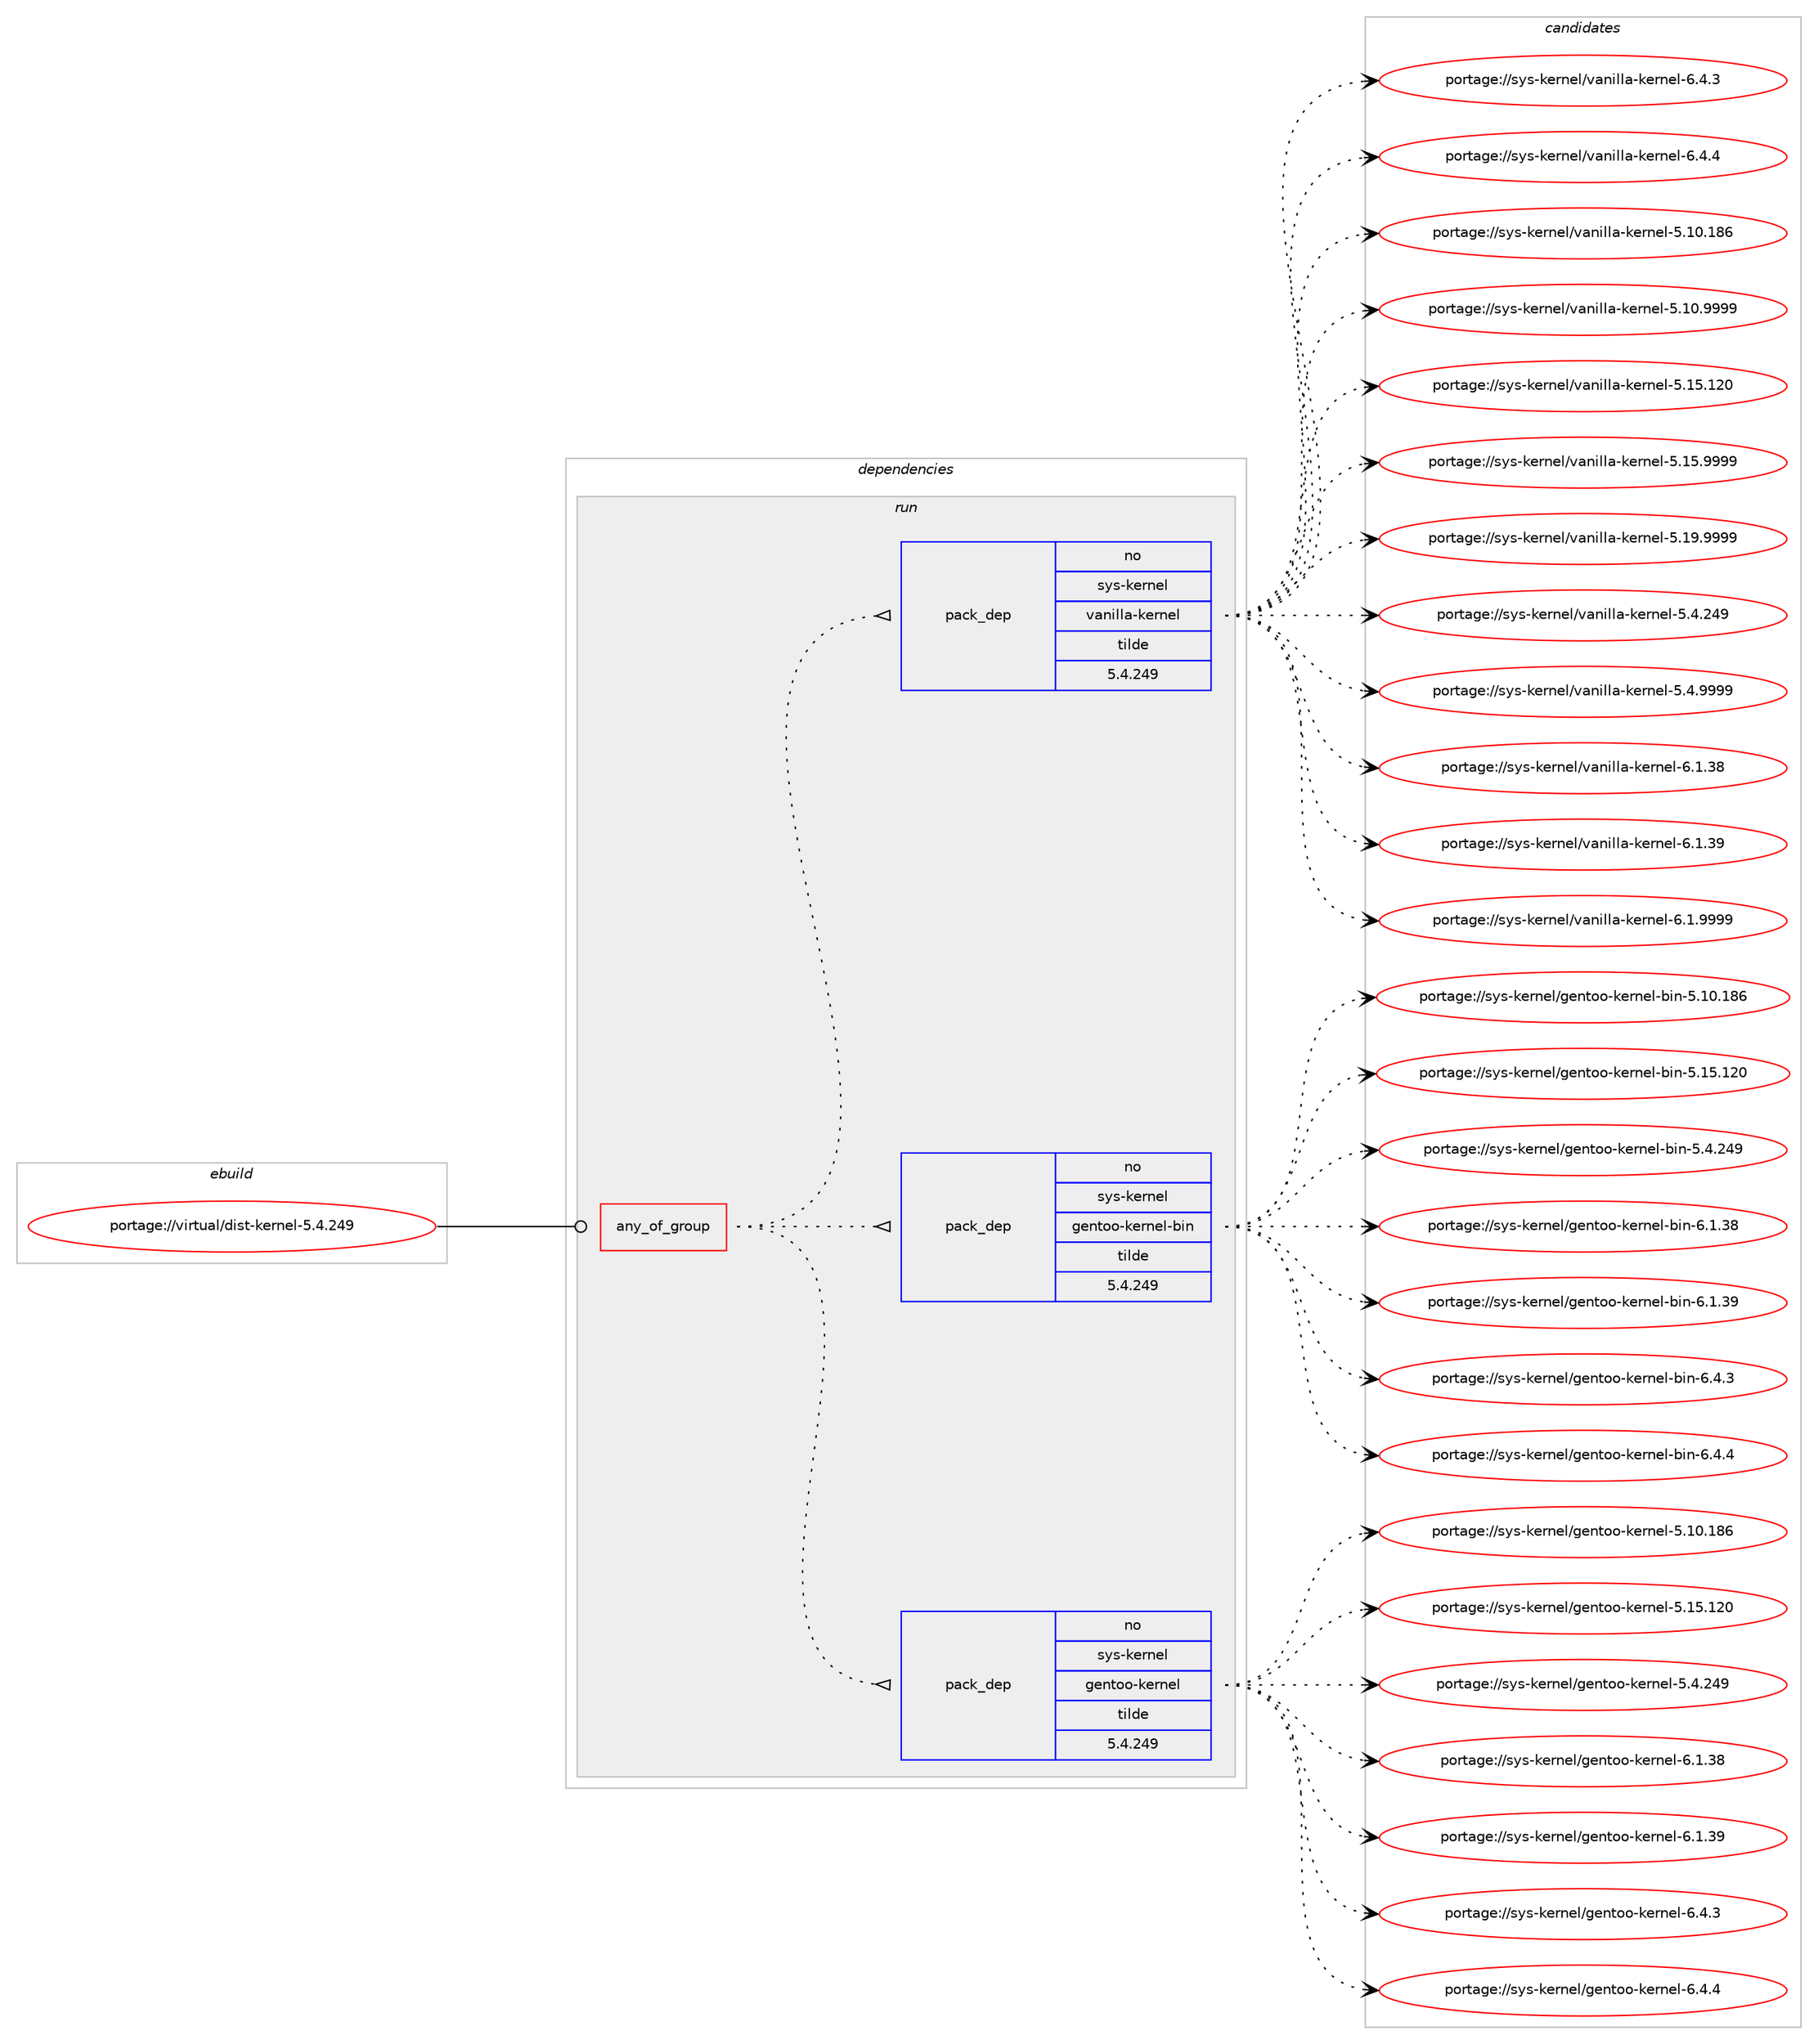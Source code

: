 digraph prolog {

# *************
# Graph options
# *************

newrank=true;
concentrate=true;
compound=true;
graph [rankdir=LR,fontname=Helvetica,fontsize=10,ranksep=1.5];#, ranksep=2.5, nodesep=0.2];
edge  [arrowhead=vee];
node  [fontname=Helvetica,fontsize=10];

# **********
# The ebuild
# **********

subgraph cluster_leftcol {
color=gray;
rank=same;
label=<<i>ebuild</i>>;
id [label="portage://virtual/dist-kernel-5.4.249", color=red, width=4, href="../virtual/dist-kernel-5.4.249.svg"];
}

# ****************
# The dependencies
# ****************

subgraph cluster_midcol {
color=gray;
label=<<i>dependencies</i>>;
subgraph cluster_compile {
fillcolor="#eeeeee";
style=filled;
label=<<i>compile</i>>;
}
subgraph cluster_compileandrun {
fillcolor="#eeeeee";
style=filled;
label=<<i>compile and run</i>>;
}
subgraph cluster_run {
fillcolor="#eeeeee";
style=filled;
label=<<i>run</i>>;
subgraph any13 {
dependency363 [label=<<TABLE BORDER="0" CELLBORDER="1" CELLSPACING="0" CELLPADDING="4"><TR><TD CELLPADDING="10">any_of_group</TD></TR></TABLE>>, shape=none, color=red];subgraph pack194 {
dependency364 [label=<<TABLE BORDER="0" CELLBORDER="1" CELLSPACING="0" CELLPADDING="4" WIDTH="220"><TR><TD ROWSPAN="6" CELLPADDING="30">pack_dep</TD></TR><TR><TD WIDTH="110">no</TD></TR><TR><TD>sys-kernel</TD></TR><TR><TD>gentoo-kernel</TD></TR><TR><TD>tilde</TD></TR><TR><TD>5.4.249</TD></TR></TABLE>>, shape=none, color=blue];
}
dependency363:e -> dependency364:w [weight=20,style="dotted",arrowhead="oinv"];
subgraph pack195 {
dependency365 [label=<<TABLE BORDER="0" CELLBORDER="1" CELLSPACING="0" CELLPADDING="4" WIDTH="220"><TR><TD ROWSPAN="6" CELLPADDING="30">pack_dep</TD></TR><TR><TD WIDTH="110">no</TD></TR><TR><TD>sys-kernel</TD></TR><TR><TD>gentoo-kernel-bin</TD></TR><TR><TD>tilde</TD></TR><TR><TD>5.4.249</TD></TR></TABLE>>, shape=none, color=blue];
}
dependency363:e -> dependency365:w [weight=20,style="dotted",arrowhead="oinv"];
subgraph pack196 {
dependency366 [label=<<TABLE BORDER="0" CELLBORDER="1" CELLSPACING="0" CELLPADDING="4" WIDTH="220"><TR><TD ROWSPAN="6" CELLPADDING="30">pack_dep</TD></TR><TR><TD WIDTH="110">no</TD></TR><TR><TD>sys-kernel</TD></TR><TR><TD>vanilla-kernel</TD></TR><TR><TD>tilde</TD></TR><TR><TD>5.4.249</TD></TR></TABLE>>, shape=none, color=blue];
}
dependency363:e -> dependency366:w [weight=20,style="dotted",arrowhead="oinv"];
}
id:e -> dependency363:w [weight=20,style="solid",arrowhead="odot"];
}
}

# **************
# The candidates
# **************

subgraph cluster_choices {
rank=same;
color=gray;
label=<<i>candidates</i>>;

subgraph choice194 {
color=black;
nodesep=1;
choice115121115451071011141101011084710310111011611111145107101114110101108455346494846495654 [label="portage://sys-kernel/gentoo-kernel-5.10.186", color=red, width=4,href="../sys-kernel/gentoo-kernel-5.10.186.svg"];
choice115121115451071011141101011084710310111011611111145107101114110101108455346495346495048 [label="portage://sys-kernel/gentoo-kernel-5.15.120", color=red, width=4,href="../sys-kernel/gentoo-kernel-5.15.120.svg"];
choice1151211154510710111411010110847103101110116111111451071011141101011084553465246505257 [label="portage://sys-kernel/gentoo-kernel-5.4.249", color=red, width=4,href="../sys-kernel/gentoo-kernel-5.4.249.svg"];
choice11512111545107101114110101108471031011101161111114510710111411010110845544649465156 [label="portage://sys-kernel/gentoo-kernel-6.1.38", color=red, width=4,href="../sys-kernel/gentoo-kernel-6.1.38.svg"];
choice11512111545107101114110101108471031011101161111114510710111411010110845544649465157 [label="portage://sys-kernel/gentoo-kernel-6.1.39", color=red, width=4,href="../sys-kernel/gentoo-kernel-6.1.39.svg"];
choice115121115451071011141101011084710310111011611111145107101114110101108455446524651 [label="portage://sys-kernel/gentoo-kernel-6.4.3", color=red, width=4,href="../sys-kernel/gentoo-kernel-6.4.3.svg"];
choice115121115451071011141101011084710310111011611111145107101114110101108455446524652 [label="portage://sys-kernel/gentoo-kernel-6.4.4", color=red, width=4,href="../sys-kernel/gentoo-kernel-6.4.4.svg"];
dependency364:e -> choice115121115451071011141101011084710310111011611111145107101114110101108455346494846495654:w [style=dotted,weight="100"];
dependency364:e -> choice115121115451071011141101011084710310111011611111145107101114110101108455346495346495048:w [style=dotted,weight="100"];
dependency364:e -> choice1151211154510710111411010110847103101110116111111451071011141101011084553465246505257:w [style=dotted,weight="100"];
dependency364:e -> choice11512111545107101114110101108471031011101161111114510710111411010110845544649465156:w [style=dotted,weight="100"];
dependency364:e -> choice11512111545107101114110101108471031011101161111114510710111411010110845544649465157:w [style=dotted,weight="100"];
dependency364:e -> choice115121115451071011141101011084710310111011611111145107101114110101108455446524651:w [style=dotted,weight="100"];
dependency364:e -> choice115121115451071011141101011084710310111011611111145107101114110101108455446524652:w [style=dotted,weight="100"];
}
subgraph choice195 {
color=black;
nodesep=1;
choice1151211154510710111411010110847103101110116111111451071011141101011084598105110455346494846495654 [label="portage://sys-kernel/gentoo-kernel-bin-5.10.186", color=red, width=4,href="../sys-kernel/gentoo-kernel-bin-5.10.186.svg"];
choice1151211154510710111411010110847103101110116111111451071011141101011084598105110455346495346495048 [label="portage://sys-kernel/gentoo-kernel-bin-5.15.120", color=red, width=4,href="../sys-kernel/gentoo-kernel-bin-5.15.120.svg"];
choice11512111545107101114110101108471031011101161111114510710111411010110845981051104553465246505257 [label="portage://sys-kernel/gentoo-kernel-bin-5.4.249", color=red, width=4,href="../sys-kernel/gentoo-kernel-bin-5.4.249.svg"];
choice115121115451071011141101011084710310111011611111145107101114110101108459810511045544649465156 [label="portage://sys-kernel/gentoo-kernel-bin-6.1.38", color=red, width=4,href="../sys-kernel/gentoo-kernel-bin-6.1.38.svg"];
choice115121115451071011141101011084710310111011611111145107101114110101108459810511045544649465157 [label="portage://sys-kernel/gentoo-kernel-bin-6.1.39", color=red, width=4,href="../sys-kernel/gentoo-kernel-bin-6.1.39.svg"];
choice1151211154510710111411010110847103101110116111111451071011141101011084598105110455446524651 [label="portage://sys-kernel/gentoo-kernel-bin-6.4.3", color=red, width=4,href="../sys-kernel/gentoo-kernel-bin-6.4.3.svg"];
choice1151211154510710111411010110847103101110116111111451071011141101011084598105110455446524652 [label="portage://sys-kernel/gentoo-kernel-bin-6.4.4", color=red, width=4,href="../sys-kernel/gentoo-kernel-bin-6.4.4.svg"];
dependency365:e -> choice1151211154510710111411010110847103101110116111111451071011141101011084598105110455346494846495654:w [style=dotted,weight="100"];
dependency365:e -> choice1151211154510710111411010110847103101110116111111451071011141101011084598105110455346495346495048:w [style=dotted,weight="100"];
dependency365:e -> choice11512111545107101114110101108471031011101161111114510710111411010110845981051104553465246505257:w [style=dotted,weight="100"];
dependency365:e -> choice115121115451071011141101011084710310111011611111145107101114110101108459810511045544649465156:w [style=dotted,weight="100"];
dependency365:e -> choice115121115451071011141101011084710310111011611111145107101114110101108459810511045544649465157:w [style=dotted,weight="100"];
dependency365:e -> choice1151211154510710111411010110847103101110116111111451071011141101011084598105110455446524651:w [style=dotted,weight="100"];
dependency365:e -> choice1151211154510710111411010110847103101110116111111451071011141101011084598105110455446524652:w [style=dotted,weight="100"];
}
subgraph choice196 {
color=black;
nodesep=1;
choice1151211154510710111411010110847118971101051081089745107101114110101108455346494846495654 [label="portage://sys-kernel/vanilla-kernel-5.10.186", color=red, width=4,href="../sys-kernel/vanilla-kernel-5.10.186.svg"];
choice115121115451071011141101011084711897110105108108974510710111411010110845534649484657575757 [label="portage://sys-kernel/vanilla-kernel-5.10.9999", color=red, width=4,href="../sys-kernel/vanilla-kernel-5.10.9999.svg"];
choice1151211154510710111411010110847118971101051081089745107101114110101108455346495346495048 [label="portage://sys-kernel/vanilla-kernel-5.15.120", color=red, width=4,href="../sys-kernel/vanilla-kernel-5.15.120.svg"];
choice115121115451071011141101011084711897110105108108974510710111411010110845534649534657575757 [label="portage://sys-kernel/vanilla-kernel-5.15.9999", color=red, width=4,href="../sys-kernel/vanilla-kernel-5.15.9999.svg"];
choice115121115451071011141101011084711897110105108108974510710111411010110845534649574657575757 [label="portage://sys-kernel/vanilla-kernel-5.19.9999", color=red, width=4,href="../sys-kernel/vanilla-kernel-5.19.9999.svg"];
choice11512111545107101114110101108471189711010510810897451071011141101011084553465246505257 [label="portage://sys-kernel/vanilla-kernel-5.4.249", color=red, width=4,href="../sys-kernel/vanilla-kernel-5.4.249.svg"];
choice1151211154510710111411010110847118971101051081089745107101114110101108455346524657575757 [label="portage://sys-kernel/vanilla-kernel-5.4.9999", color=red, width=4,href="../sys-kernel/vanilla-kernel-5.4.9999.svg"];
choice115121115451071011141101011084711897110105108108974510710111411010110845544649465156 [label="portage://sys-kernel/vanilla-kernel-6.1.38", color=red, width=4,href="../sys-kernel/vanilla-kernel-6.1.38.svg"];
choice115121115451071011141101011084711897110105108108974510710111411010110845544649465157 [label="portage://sys-kernel/vanilla-kernel-6.1.39", color=red, width=4,href="../sys-kernel/vanilla-kernel-6.1.39.svg"];
choice1151211154510710111411010110847118971101051081089745107101114110101108455446494657575757 [label="portage://sys-kernel/vanilla-kernel-6.1.9999", color=red, width=4,href="../sys-kernel/vanilla-kernel-6.1.9999.svg"];
choice1151211154510710111411010110847118971101051081089745107101114110101108455446524651 [label="portage://sys-kernel/vanilla-kernel-6.4.3", color=red, width=4,href="../sys-kernel/vanilla-kernel-6.4.3.svg"];
choice1151211154510710111411010110847118971101051081089745107101114110101108455446524652 [label="portage://sys-kernel/vanilla-kernel-6.4.4", color=red, width=4,href="../sys-kernel/vanilla-kernel-6.4.4.svg"];
dependency366:e -> choice1151211154510710111411010110847118971101051081089745107101114110101108455346494846495654:w [style=dotted,weight="100"];
dependency366:e -> choice115121115451071011141101011084711897110105108108974510710111411010110845534649484657575757:w [style=dotted,weight="100"];
dependency366:e -> choice1151211154510710111411010110847118971101051081089745107101114110101108455346495346495048:w [style=dotted,weight="100"];
dependency366:e -> choice115121115451071011141101011084711897110105108108974510710111411010110845534649534657575757:w [style=dotted,weight="100"];
dependency366:e -> choice115121115451071011141101011084711897110105108108974510710111411010110845534649574657575757:w [style=dotted,weight="100"];
dependency366:e -> choice11512111545107101114110101108471189711010510810897451071011141101011084553465246505257:w [style=dotted,weight="100"];
dependency366:e -> choice1151211154510710111411010110847118971101051081089745107101114110101108455346524657575757:w [style=dotted,weight="100"];
dependency366:e -> choice115121115451071011141101011084711897110105108108974510710111411010110845544649465156:w [style=dotted,weight="100"];
dependency366:e -> choice115121115451071011141101011084711897110105108108974510710111411010110845544649465157:w [style=dotted,weight="100"];
dependency366:e -> choice1151211154510710111411010110847118971101051081089745107101114110101108455446494657575757:w [style=dotted,weight="100"];
dependency366:e -> choice1151211154510710111411010110847118971101051081089745107101114110101108455446524651:w [style=dotted,weight="100"];
dependency366:e -> choice1151211154510710111411010110847118971101051081089745107101114110101108455446524652:w [style=dotted,weight="100"];
}
}

}
